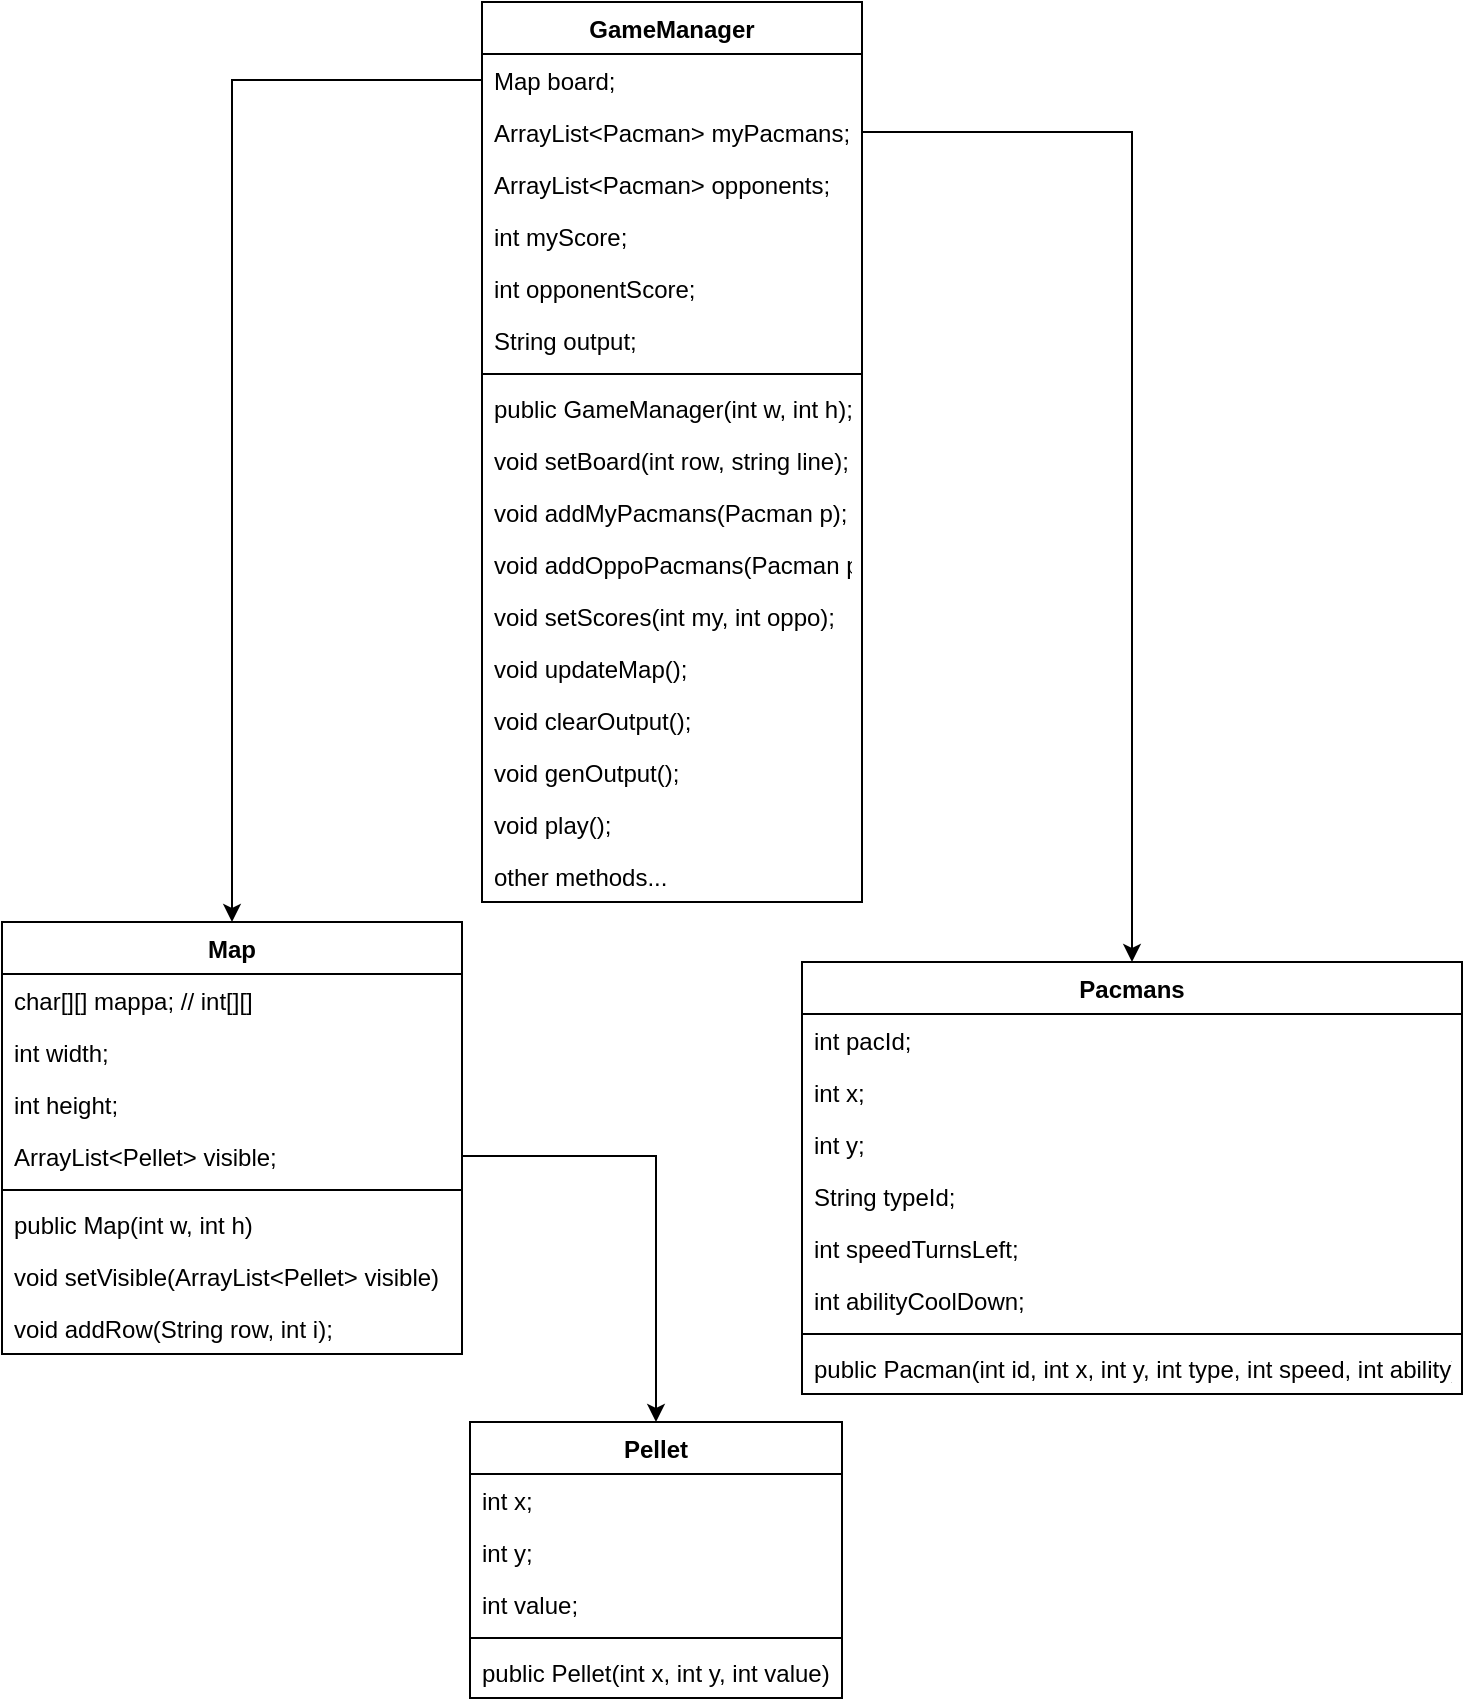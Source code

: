 <mxfile version="19.0.2" type="device"><diagram id="j_-gcuOrK8RlC1hyQPpa" name="Page-1"><mxGraphModel dx="782" dy="437" grid="1" gridSize="10" guides="1" tooltips="1" connect="1" arrows="1" fold="1" page="1" pageScale="1" pageWidth="827" pageHeight="1169" math="0" shadow="0"><root><mxCell id="0"/><mxCell id="1" parent="0"/><mxCell id="noCaLfyOuwDdCelcBlFp-18" value="GameManager" style="swimlane;fontStyle=1;align=center;verticalAlign=top;childLayout=stackLayout;horizontal=1;startSize=26;horizontalStack=0;resizeParent=1;resizeParentMax=0;resizeLast=0;collapsible=1;marginBottom=0;" parent="1" vertex="1"><mxGeometry x="330" y="10" width="190" height="450" as="geometry"/></mxCell><mxCell id="noCaLfyOuwDdCelcBlFp-19" value="Map board;    " style="text;strokeColor=none;fillColor=none;align=left;verticalAlign=top;spacingLeft=4;spacingRight=4;overflow=hidden;rotatable=0;points=[[0,0.5],[1,0.5]];portConstraint=eastwest;" parent="noCaLfyOuwDdCelcBlFp-18" vertex="1"><mxGeometry y="26" width="190" height="26" as="geometry"/></mxCell><mxCell id="noCaLfyOuwDdCelcBlFp-27" value="ArrayList&lt;Pacman&gt; myPacmans;" style="text;strokeColor=none;fillColor=none;align=left;verticalAlign=top;spacingLeft=4;spacingRight=4;overflow=hidden;rotatable=0;points=[[0,0.5],[1,0.5]];portConstraint=eastwest;" parent="noCaLfyOuwDdCelcBlFp-18" vertex="1"><mxGeometry y="52" width="190" height="26" as="geometry"/></mxCell><mxCell id="noCaLfyOuwDdCelcBlFp-28" value="ArrayList&lt;Pacman&gt; opponents;" style="text;strokeColor=none;fillColor=none;align=left;verticalAlign=top;spacingLeft=4;spacingRight=4;overflow=hidden;rotatable=0;points=[[0,0.5],[1,0.5]];portConstraint=eastwest;" parent="noCaLfyOuwDdCelcBlFp-18" vertex="1"><mxGeometry y="78" width="190" height="26" as="geometry"/></mxCell><mxCell id="noCaLfyOuwDdCelcBlFp-29" value="int myScore;" style="text;strokeColor=none;fillColor=none;align=left;verticalAlign=top;spacingLeft=4;spacingRight=4;overflow=hidden;rotatable=0;points=[[0,0.5],[1,0.5]];portConstraint=eastwest;" parent="noCaLfyOuwDdCelcBlFp-18" vertex="1"><mxGeometry y="104" width="190" height="26" as="geometry"/></mxCell><mxCell id="noCaLfyOuwDdCelcBlFp-30" value="int opponentScore;" style="text;strokeColor=none;fillColor=none;align=left;verticalAlign=top;spacingLeft=4;spacingRight=4;overflow=hidden;rotatable=0;points=[[0,0.5],[1,0.5]];portConstraint=eastwest;" parent="noCaLfyOuwDdCelcBlFp-18" vertex="1"><mxGeometry y="130" width="190" height="26" as="geometry"/></mxCell><mxCell id="noCaLfyOuwDdCelcBlFp-59" value="String output;" style="text;strokeColor=none;fillColor=none;align=left;verticalAlign=top;spacingLeft=4;spacingRight=4;overflow=hidden;rotatable=0;points=[[0,0.5],[1,0.5]];portConstraint=eastwest;" parent="noCaLfyOuwDdCelcBlFp-18" vertex="1"><mxGeometry y="156" width="190" height="26" as="geometry"/></mxCell><mxCell id="noCaLfyOuwDdCelcBlFp-20" value="" style="line;strokeWidth=1;fillColor=none;align=left;verticalAlign=middle;spacingTop=-1;spacingLeft=3;spacingRight=3;rotatable=0;labelPosition=right;points=[];portConstraint=eastwest;" parent="noCaLfyOuwDdCelcBlFp-18" vertex="1"><mxGeometry y="182" width="190" height="8" as="geometry"/></mxCell><mxCell id="noCaLfyOuwDdCelcBlFp-21" value="public GameManager(int w, int h);" style="text;strokeColor=none;fillColor=none;align=left;verticalAlign=top;spacingLeft=4;spacingRight=4;overflow=hidden;rotatable=0;points=[[0,0.5],[1,0.5]];portConstraint=eastwest;" parent="noCaLfyOuwDdCelcBlFp-18" vertex="1"><mxGeometry y="190" width="190" height="26" as="geometry"/></mxCell><mxCell id="noCaLfyOuwDdCelcBlFp-60" value="void setBoard(int row, string line);" style="text;strokeColor=none;fillColor=none;align=left;verticalAlign=top;spacingLeft=4;spacingRight=4;overflow=hidden;rotatable=0;points=[[0,0.5],[1,0.5]];portConstraint=eastwest;" parent="noCaLfyOuwDdCelcBlFp-18" vertex="1"><mxGeometry y="216" width="190" height="26" as="geometry"/></mxCell><mxCell id="m7vbIv3BchsZe3bF5Dmk-3" value="void addMyPacmans(Pacman p);" style="text;strokeColor=none;fillColor=none;align=left;verticalAlign=top;spacingLeft=4;spacingRight=4;overflow=hidden;rotatable=0;points=[[0,0.5],[1,0.5]];portConstraint=eastwest;" parent="noCaLfyOuwDdCelcBlFp-18" vertex="1"><mxGeometry y="242" width="190" height="26" as="geometry"/></mxCell><mxCell id="noCaLfyOuwDdCelcBlFp-61" value="void addOppoPacmans(Pacman p);" style="text;strokeColor=none;fillColor=none;align=left;verticalAlign=top;spacingLeft=4;spacingRight=4;overflow=hidden;rotatable=0;points=[[0,0.5],[1,0.5]];portConstraint=eastwest;" parent="noCaLfyOuwDdCelcBlFp-18" vertex="1"><mxGeometry y="268" width="190" height="26" as="geometry"/></mxCell><mxCell id="noCaLfyOuwDdCelcBlFp-62" value="void setScores(int my, int oppo);" style="text;strokeColor=none;fillColor=none;align=left;verticalAlign=top;spacingLeft=4;spacingRight=4;overflow=hidden;rotatable=0;points=[[0,0.5],[1,0.5]];portConstraint=eastwest;" parent="noCaLfyOuwDdCelcBlFp-18" vertex="1"><mxGeometry y="294" width="190" height="26" as="geometry"/></mxCell><mxCell id="m7vbIv3BchsZe3bF5Dmk-1" value="void updateMap();" style="text;strokeColor=none;fillColor=none;align=left;verticalAlign=top;spacingLeft=4;spacingRight=4;overflow=hidden;rotatable=0;points=[[0,0.5],[1,0.5]];portConstraint=eastwest;" parent="noCaLfyOuwDdCelcBlFp-18" vertex="1"><mxGeometry y="320" width="190" height="26" as="geometry"/></mxCell><mxCell id="noCaLfyOuwDdCelcBlFp-69" value="void clearOutput();" style="text;strokeColor=none;fillColor=none;align=left;verticalAlign=top;spacingLeft=4;spacingRight=4;overflow=hidden;rotatable=0;points=[[0,0.5],[1,0.5]];portConstraint=eastwest;" parent="noCaLfyOuwDdCelcBlFp-18" vertex="1"><mxGeometry y="346" width="190" height="26" as="geometry"/></mxCell><mxCell id="noCaLfyOuwDdCelcBlFp-64" value="void genOutput();" style="text;strokeColor=none;fillColor=none;align=left;verticalAlign=top;spacingLeft=4;spacingRight=4;overflow=hidden;rotatable=0;points=[[0,0.5],[1,0.5]];portConstraint=eastwest;" parent="noCaLfyOuwDdCelcBlFp-18" vertex="1"><mxGeometry y="372" width="190" height="26" as="geometry"/></mxCell><mxCell id="noCaLfyOuwDdCelcBlFp-68" value="void play();" style="text;strokeColor=none;fillColor=none;align=left;verticalAlign=top;spacingLeft=4;spacingRight=4;overflow=hidden;rotatable=0;points=[[0,0.5],[1,0.5]];portConstraint=eastwest;" parent="noCaLfyOuwDdCelcBlFp-18" vertex="1"><mxGeometry y="398" width="190" height="26" as="geometry"/></mxCell><mxCell id="m7vbIv3BchsZe3bF5Dmk-2" value="other methods..." style="text;strokeColor=none;fillColor=none;align=left;verticalAlign=top;spacingLeft=4;spacingRight=4;overflow=hidden;rotatable=0;points=[[0,0.5],[1,0.5]];portConstraint=eastwest;" parent="noCaLfyOuwDdCelcBlFp-18" vertex="1"><mxGeometry y="424" width="190" height="26" as="geometry"/></mxCell><mxCell id="noCaLfyOuwDdCelcBlFp-33" value="Map" style="swimlane;fontStyle=1;align=center;verticalAlign=top;childLayout=stackLayout;horizontal=1;startSize=26;horizontalStack=0;resizeParent=1;resizeParentMax=0;resizeLast=0;collapsible=1;marginBottom=0;" parent="1" vertex="1"><mxGeometry x="90" y="470" width="230" height="216" as="geometry"/></mxCell><mxCell id="noCaLfyOuwDdCelcBlFp-34" value="char[][] mappa; // int[][]     " style="text;strokeColor=none;fillColor=none;align=left;verticalAlign=top;spacingLeft=4;spacingRight=4;overflow=hidden;rotatable=0;points=[[0,0.5],[1,0.5]];portConstraint=eastwest;" parent="noCaLfyOuwDdCelcBlFp-33" vertex="1"><mxGeometry y="26" width="230" height="26" as="geometry"/></mxCell><mxCell id="noCaLfyOuwDdCelcBlFp-45" value="int width;" style="text;strokeColor=none;fillColor=none;align=left;verticalAlign=top;spacingLeft=4;spacingRight=4;overflow=hidden;rotatable=0;points=[[0,0.5],[1,0.5]];portConstraint=eastwest;" parent="noCaLfyOuwDdCelcBlFp-33" vertex="1"><mxGeometry y="52" width="230" height="26" as="geometry"/></mxCell><mxCell id="noCaLfyOuwDdCelcBlFp-43" value="int height;" style="text;strokeColor=none;fillColor=none;align=left;verticalAlign=top;spacingLeft=4;spacingRight=4;overflow=hidden;rotatable=0;points=[[0,0.5],[1,0.5]];portConstraint=eastwest;" parent="noCaLfyOuwDdCelcBlFp-33" vertex="1"><mxGeometry y="78" width="230" height="26" as="geometry"/></mxCell><mxCell id="noCaLfyOuwDdCelcBlFp-44" value="ArrayList&lt;Pellet&gt; visible;" style="text;strokeColor=none;fillColor=none;align=left;verticalAlign=top;spacingLeft=4;spacingRight=4;overflow=hidden;rotatable=0;points=[[0,0.5],[1,0.5]];portConstraint=eastwest;" parent="noCaLfyOuwDdCelcBlFp-33" vertex="1"><mxGeometry y="104" width="230" height="26" as="geometry"/></mxCell><mxCell id="noCaLfyOuwDdCelcBlFp-35" value="" style="line;strokeWidth=1;fillColor=none;align=left;verticalAlign=middle;spacingTop=-1;spacingLeft=3;spacingRight=3;rotatable=0;labelPosition=right;points=[];portConstraint=eastwest;" parent="noCaLfyOuwDdCelcBlFp-33" vertex="1"><mxGeometry y="130" width="230" height="8" as="geometry"/></mxCell><mxCell id="noCaLfyOuwDdCelcBlFp-36" value="public Map(int w, int h)" style="text;strokeColor=none;fillColor=none;align=left;verticalAlign=top;spacingLeft=4;spacingRight=4;overflow=hidden;rotatable=0;points=[[0,0.5],[1,0.5]];portConstraint=eastwest;" parent="noCaLfyOuwDdCelcBlFp-33" vertex="1"><mxGeometry y="138" width="230" height="26" as="geometry"/></mxCell><mxCell id="noCaLfyOuwDdCelcBlFp-65" value="void setVisible(ArrayList&lt;Pellet&gt; visible)" style="text;strokeColor=none;fillColor=none;align=left;verticalAlign=top;spacingLeft=4;spacingRight=4;overflow=hidden;rotatable=0;points=[[0,0.5],[1,0.5]];portConstraint=eastwest;" parent="noCaLfyOuwDdCelcBlFp-33" vertex="1"><mxGeometry y="164" width="230" height="26" as="geometry"/></mxCell><mxCell id="noCaLfyOuwDdCelcBlFp-66" value="void addRow(String row, int i);" style="text;strokeColor=none;fillColor=none;align=left;verticalAlign=top;spacingLeft=4;spacingRight=4;overflow=hidden;rotatable=0;points=[[0,0.5],[1,0.5]];portConstraint=eastwest;" parent="noCaLfyOuwDdCelcBlFp-33" vertex="1"><mxGeometry y="190" width="230" height="26" as="geometry"/></mxCell><mxCell id="noCaLfyOuwDdCelcBlFp-37" value="Pacmans" style="swimlane;fontStyle=1;align=center;verticalAlign=top;childLayout=stackLayout;horizontal=1;startSize=26;horizontalStack=0;resizeParent=1;resizeParentMax=0;resizeLast=0;collapsible=1;marginBottom=0;" parent="1" vertex="1"><mxGeometry x="490" y="490" width="330" height="216" as="geometry"/></mxCell><mxCell id="noCaLfyOuwDdCelcBlFp-38" value="int pacId;" style="text;strokeColor=none;fillColor=none;align=left;verticalAlign=top;spacingLeft=4;spacingRight=4;overflow=hidden;rotatable=0;points=[[0,0.5],[1,0.5]];portConstraint=eastwest;" parent="noCaLfyOuwDdCelcBlFp-37" vertex="1"><mxGeometry y="26" width="330" height="26" as="geometry"/></mxCell><mxCell id="noCaLfyOuwDdCelcBlFp-46" value="int x;    " style="text;strokeColor=none;fillColor=none;align=left;verticalAlign=top;spacingLeft=4;spacingRight=4;overflow=hidden;rotatable=0;points=[[0,0.5],[1,0.5]];portConstraint=eastwest;" parent="noCaLfyOuwDdCelcBlFp-37" vertex="1"><mxGeometry y="52" width="330" height="26" as="geometry"/></mxCell><mxCell id="noCaLfyOuwDdCelcBlFp-47" value="int y;" style="text;strokeColor=none;fillColor=none;align=left;verticalAlign=top;spacingLeft=4;spacingRight=4;overflow=hidden;rotatable=0;points=[[0,0.5],[1,0.5]];portConstraint=eastwest;" parent="noCaLfyOuwDdCelcBlFp-37" vertex="1"><mxGeometry y="78" width="330" height="26" as="geometry"/></mxCell><mxCell id="noCaLfyOuwDdCelcBlFp-48" value="String typeId;" style="text;strokeColor=none;fillColor=none;align=left;verticalAlign=top;spacingLeft=4;spacingRight=4;overflow=hidden;rotatable=0;points=[[0,0.5],[1,0.5]];portConstraint=eastwest;" parent="noCaLfyOuwDdCelcBlFp-37" vertex="1"><mxGeometry y="104" width="330" height="26" as="geometry"/></mxCell><mxCell id="noCaLfyOuwDdCelcBlFp-49" value="int speedTurnsLeft;" style="text;strokeColor=none;fillColor=none;align=left;verticalAlign=top;spacingLeft=4;spacingRight=4;overflow=hidden;rotatable=0;points=[[0,0.5],[1,0.5]];portConstraint=eastwest;" parent="noCaLfyOuwDdCelcBlFp-37" vertex="1"><mxGeometry y="130" width="330" height="26" as="geometry"/></mxCell><mxCell id="noCaLfyOuwDdCelcBlFp-50" value="int abilityCoolDown;" style="text;strokeColor=none;fillColor=none;align=left;verticalAlign=top;spacingLeft=4;spacingRight=4;overflow=hidden;rotatable=0;points=[[0,0.5],[1,0.5]];portConstraint=eastwest;" parent="noCaLfyOuwDdCelcBlFp-37" vertex="1"><mxGeometry y="156" width="330" height="26" as="geometry"/></mxCell><mxCell id="noCaLfyOuwDdCelcBlFp-39" value="" style="line;strokeWidth=1;fillColor=none;align=left;verticalAlign=middle;spacingTop=-1;spacingLeft=3;spacingRight=3;rotatable=0;labelPosition=right;points=[];portConstraint=eastwest;" parent="noCaLfyOuwDdCelcBlFp-37" vertex="1"><mxGeometry y="182" width="330" height="8" as="geometry"/></mxCell><mxCell id="noCaLfyOuwDdCelcBlFp-40" value="public Pacman(int id, int x, int y, int type, int speed, int ability)" style="text;strokeColor=none;fillColor=none;align=left;verticalAlign=top;spacingLeft=4;spacingRight=4;overflow=hidden;rotatable=0;points=[[0,0.5],[1,0.5]];portConstraint=eastwest;" parent="noCaLfyOuwDdCelcBlFp-37" vertex="1"><mxGeometry y="190" width="330" height="26" as="geometry"/></mxCell><mxCell id="noCaLfyOuwDdCelcBlFp-41" style="edgeStyle=orthogonalEdgeStyle;rounded=0;orthogonalLoop=1;jettySize=auto;html=1;" parent="1" source="noCaLfyOuwDdCelcBlFp-27" target="noCaLfyOuwDdCelcBlFp-37" edge="1"><mxGeometry relative="1" as="geometry"/></mxCell><mxCell id="noCaLfyOuwDdCelcBlFp-42" style="edgeStyle=orthogonalEdgeStyle;rounded=0;orthogonalLoop=1;jettySize=auto;html=1;" parent="1" source="noCaLfyOuwDdCelcBlFp-19" target="noCaLfyOuwDdCelcBlFp-33" edge="1"><mxGeometry relative="1" as="geometry"/></mxCell><mxCell id="noCaLfyOuwDdCelcBlFp-51" value="Pellet" style="swimlane;fontStyle=1;align=center;verticalAlign=top;childLayout=stackLayout;horizontal=1;startSize=26;horizontalStack=0;resizeParent=1;resizeParentMax=0;resizeLast=0;collapsible=1;marginBottom=0;" parent="1" vertex="1"><mxGeometry x="324" y="720" width="186" height="138" as="geometry"/></mxCell><mxCell id="noCaLfyOuwDdCelcBlFp-52" value="int x;" style="text;strokeColor=none;fillColor=none;align=left;verticalAlign=top;spacingLeft=4;spacingRight=4;overflow=hidden;rotatable=0;points=[[0,0.5],[1,0.5]];portConstraint=eastwest;" parent="noCaLfyOuwDdCelcBlFp-51" vertex="1"><mxGeometry y="26" width="186" height="26" as="geometry"/></mxCell><mxCell id="noCaLfyOuwDdCelcBlFp-56" value="int y;" style="text;strokeColor=none;fillColor=none;align=left;verticalAlign=top;spacingLeft=4;spacingRight=4;overflow=hidden;rotatable=0;points=[[0,0.5],[1,0.5]];portConstraint=eastwest;" parent="noCaLfyOuwDdCelcBlFp-51" vertex="1"><mxGeometry y="52" width="186" height="26" as="geometry"/></mxCell><mxCell id="noCaLfyOuwDdCelcBlFp-57" value="int value;" style="text;strokeColor=none;fillColor=none;align=left;verticalAlign=top;spacingLeft=4;spacingRight=4;overflow=hidden;rotatable=0;points=[[0,0.5],[1,0.5]];portConstraint=eastwest;" parent="noCaLfyOuwDdCelcBlFp-51" vertex="1"><mxGeometry y="78" width="186" height="26" as="geometry"/></mxCell><mxCell id="noCaLfyOuwDdCelcBlFp-53" value="" style="line;strokeWidth=1;fillColor=none;align=left;verticalAlign=middle;spacingTop=-1;spacingLeft=3;spacingRight=3;rotatable=0;labelPosition=right;points=[];portConstraint=eastwest;" parent="noCaLfyOuwDdCelcBlFp-51" vertex="1"><mxGeometry y="104" width="186" height="8" as="geometry"/></mxCell><mxCell id="noCaLfyOuwDdCelcBlFp-54" value="public Pellet(int x, int y, int value)" style="text;strokeColor=none;fillColor=none;align=left;verticalAlign=top;spacingLeft=4;spacingRight=4;overflow=hidden;rotatable=0;points=[[0,0.5],[1,0.5]];portConstraint=eastwest;" parent="noCaLfyOuwDdCelcBlFp-51" vertex="1"><mxGeometry y="112" width="186" height="26" as="geometry"/></mxCell><mxCell id="noCaLfyOuwDdCelcBlFp-55" style="edgeStyle=orthogonalEdgeStyle;rounded=0;orthogonalLoop=1;jettySize=auto;html=1;entryX=0.5;entryY=0;entryDx=0;entryDy=0;" parent="1" source="noCaLfyOuwDdCelcBlFp-44" target="noCaLfyOuwDdCelcBlFp-51" edge="1"><mxGeometry relative="1" as="geometry"/></mxCell></root></mxGraphModel></diagram></mxfile>